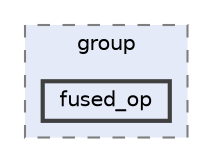 digraph "include/experimental/group/fused_op"
{
 // LATEX_PDF_SIZE
  bgcolor="transparent";
  edge [fontname=Helvetica,fontsize=10,labelfontname=Helvetica,labelfontsize=10];
  node [fontname=Helvetica,fontsize=10,shape=box,height=0.2,width=0.4];
  compound=true
  subgraph clusterdir_6cebb349e4d63b3d4aebac2b846d4ac3 {
    graph [ bgcolor="#e4eaf8", pencolor="grey50", label="group", fontname=Helvetica,fontsize=10 style="filled,dashed", URL="dir_6cebb349e4d63b3d4aebac2b846d4ac3.html",tooltip=""]
  dir_410b5e7dd5c4254b7aeadfca8c7d2ce8 [label="fused_op", fillcolor="#e4eaf8", color="grey25", style="filled,bold", URL="dir_410b5e7dd5c4254b7aeadfca8c7d2ce8.html",tooltip=""];
  }
}
